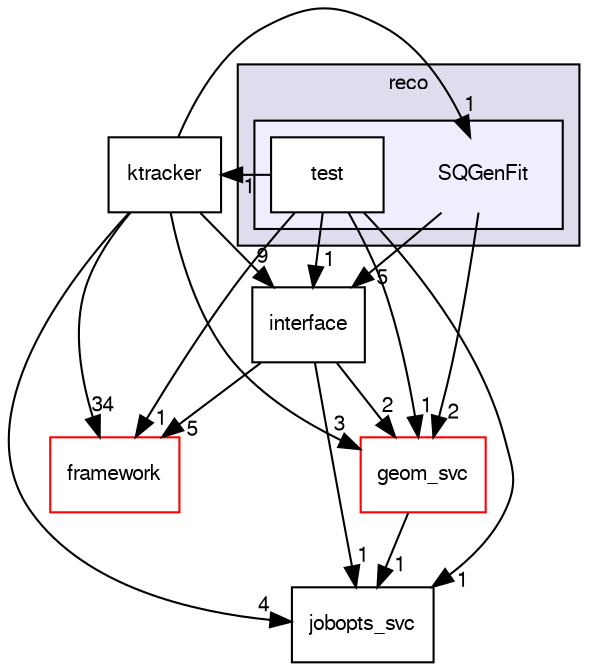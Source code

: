 digraph "/dev/shm/kenichi/update-e1039-doc/e1039-core/packages/reco/SQGenFit" {
  bgcolor=transparent;
  compound=true
  node [ fontsize="10", fontname="FreeSans"];
  edge [ labelfontsize="10", labelfontname="FreeSans"];
  subgraph clusterdir_2fc89f0a6e4d1b1c08f5a2b3f2469cd0 {
    graph [ bgcolor="#ddddee", pencolor="black", label="reco" fontname="FreeSans", fontsize="10", URL="dir_2fc89f0a6e4d1b1c08f5a2b3f2469cd0.html"]
  subgraph clusterdir_bfbda1860e73dbb398db847b971277c1 {
    graph [ bgcolor="#eeeeff", pencolor="black", label="" URL="dir_bfbda1860e73dbb398db847b971277c1.html"];
    dir_bfbda1860e73dbb398db847b971277c1 [shape=plaintext label="SQGenFit"];
    dir_97b370cc1d580011cb2e69d2f0c02904 [shape=box label="test" color="black" fillcolor="white" style="filled" URL="dir_97b370cc1d580011cb2e69d2f0c02904.html"];
  }
  }
  dir_5fde958d0efff8f0c14671d1322e68e9 [shape=box label="geom_svc" color="red" URL="dir_5fde958d0efff8f0c14671d1322e68e9.html"];
  dir_68879e08c6651a210f7d5b44f4a6e313 [shape=box label="framework" color="red" URL="dir_68879e08c6651a210f7d5b44f4a6e313.html"];
  dir_8ffe69d172073383399378e7403a7555 [shape=box label="ktracker" URL="dir_8ffe69d172073383399378e7403a7555.html"];
  dir_fa15fa1979a2f587dfa447baa637660a [shape=box label="jobopts_svc" URL="dir_fa15fa1979a2f587dfa447baa637660a.html"];
  dir_d5900b3bfb54265301ec879c265f94a7 [shape=box label="interface" URL="dir_d5900b3bfb54265301ec879c265f94a7.html"];
  dir_5fde958d0efff8f0c14671d1322e68e9->dir_fa15fa1979a2f587dfa447baa637660a [headlabel="1", labeldistance=1.5 headhref="dir_000056_000060.html"];
  dir_97b370cc1d580011cb2e69d2f0c02904->dir_5fde958d0efff8f0c14671d1322e68e9 [headlabel="1", labeldistance=1.5 headhref="dir_000070_000056.html"];
  dir_97b370cc1d580011cb2e69d2f0c02904->dir_68879e08c6651a210f7d5b44f4a6e313 [headlabel="1", labeldistance=1.5 headhref="dir_000070_000024.html"];
  dir_97b370cc1d580011cb2e69d2f0c02904->dir_8ffe69d172073383399378e7403a7555 [headlabel="1", labeldistance=1.5 headhref="dir_000070_000067.html"];
  dir_97b370cc1d580011cb2e69d2f0c02904->dir_fa15fa1979a2f587dfa447baa637660a [headlabel="1", labeldistance=1.5 headhref="dir_000070_000060.html"];
  dir_97b370cc1d580011cb2e69d2f0c02904->dir_d5900b3bfb54265301ec879c265f94a7 [headlabel="1", labeldistance=1.5 headhref="dir_000070_000065.html"];
  dir_8ffe69d172073383399378e7403a7555->dir_5fde958d0efff8f0c14671d1322e68e9 [headlabel="3", labeldistance=1.5 headhref="dir_000067_000056.html"];
  dir_8ffe69d172073383399378e7403a7555->dir_68879e08c6651a210f7d5b44f4a6e313 [headlabel="34", labeldistance=1.5 headhref="dir_000067_000024.html"];
  dir_8ffe69d172073383399378e7403a7555->dir_bfbda1860e73dbb398db847b971277c1 [headlabel="1", labeldistance=1.5 headhref="dir_000067_000069.html"];
  dir_8ffe69d172073383399378e7403a7555->dir_fa15fa1979a2f587dfa447baa637660a [headlabel="4", labeldistance=1.5 headhref="dir_000067_000060.html"];
  dir_8ffe69d172073383399378e7403a7555->dir_d5900b3bfb54265301ec879c265f94a7 [headlabel="9", labeldistance=1.5 headhref="dir_000067_000065.html"];
  dir_bfbda1860e73dbb398db847b971277c1->dir_5fde958d0efff8f0c14671d1322e68e9 [headlabel="2", labeldistance=1.5 headhref="dir_000069_000056.html"];
  dir_bfbda1860e73dbb398db847b971277c1->dir_d5900b3bfb54265301ec879c265f94a7 [headlabel="5", labeldistance=1.5 headhref="dir_000069_000065.html"];
  dir_d5900b3bfb54265301ec879c265f94a7->dir_5fde958d0efff8f0c14671d1322e68e9 [headlabel="2", labeldistance=1.5 headhref="dir_000065_000056.html"];
  dir_d5900b3bfb54265301ec879c265f94a7->dir_68879e08c6651a210f7d5b44f4a6e313 [headlabel="5", labeldistance=1.5 headhref="dir_000065_000024.html"];
  dir_d5900b3bfb54265301ec879c265f94a7->dir_fa15fa1979a2f587dfa447baa637660a [headlabel="1", labeldistance=1.5 headhref="dir_000065_000060.html"];
}
